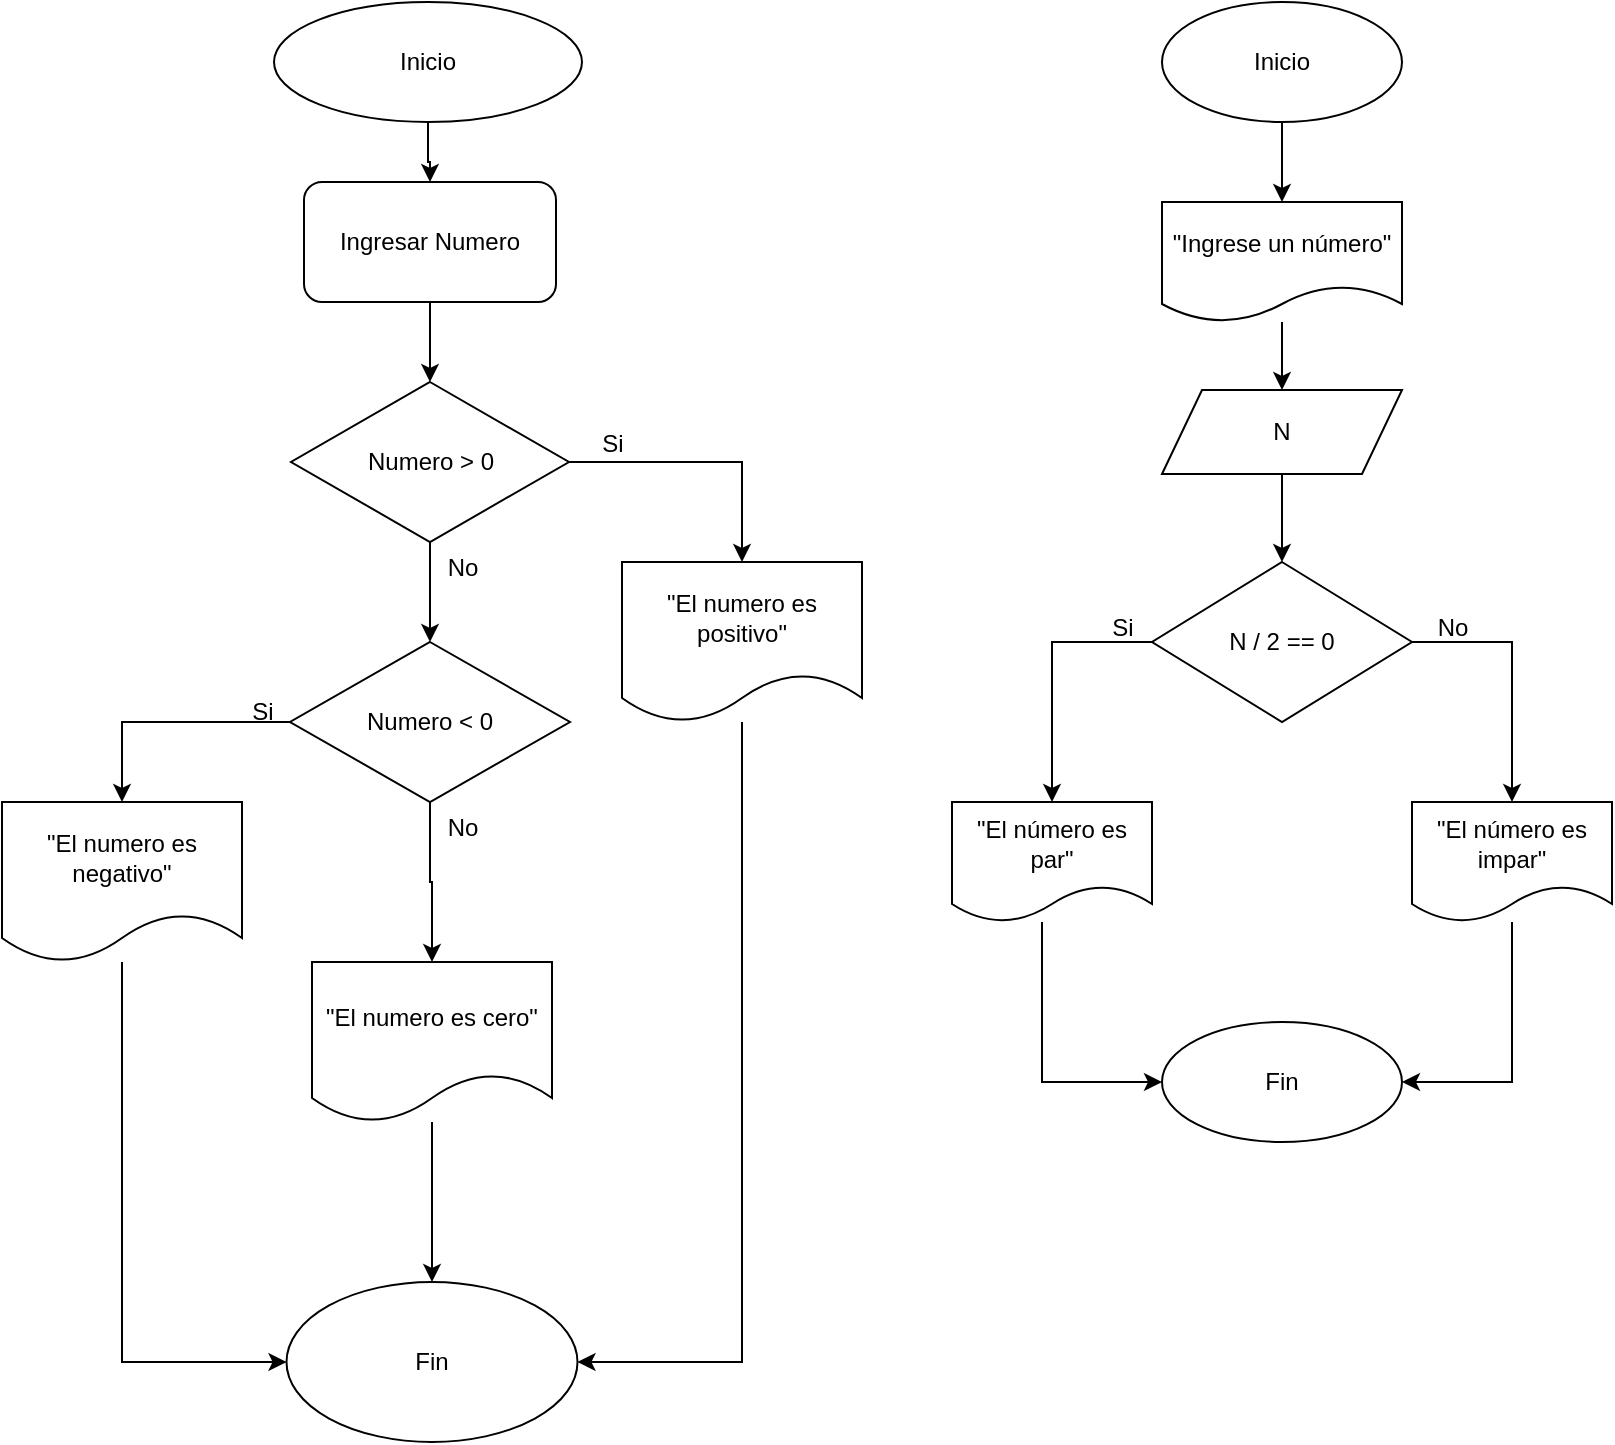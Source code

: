 <mxfile version="26.0.13">
  <diagram name="Página-1" id="d4MDyCjuay_kf09EfJxL">
    <mxGraphModel dx="1341" dy="759" grid="1" gridSize="10" guides="1" tooltips="1" connect="1" arrows="1" fold="1" page="1" pageScale="1" pageWidth="827" pageHeight="1169" background="none" math="0" shadow="0">
      <root>
        <mxCell id="0" />
        <mxCell id="1" parent="0" />
        <mxCell id="ODquyuXMhCRUw1BkOLDp-3" style="edgeStyle=orthogonalEdgeStyle;rounded=0;orthogonalLoop=1;jettySize=auto;html=1;entryX=0.5;entryY=0;entryDx=0;entryDy=0;" parent="1" source="ODquyuXMhCRUw1BkOLDp-1" target="ODquyuXMhCRUw1BkOLDp-2" edge="1">
          <mxGeometry relative="1" as="geometry" />
        </mxCell>
        <mxCell id="ODquyuXMhCRUw1BkOLDp-1" value="Inicio" style="ellipse;whiteSpace=wrap;html=1;" parent="1" vertex="1">
          <mxGeometry x="146" y="40" width="154" height="60" as="geometry" />
        </mxCell>
        <mxCell id="ODquyuXMhCRUw1BkOLDp-5" style="edgeStyle=orthogonalEdgeStyle;rounded=0;orthogonalLoop=1;jettySize=auto;html=1;" parent="1" source="ODquyuXMhCRUw1BkOLDp-2" target="ODquyuXMhCRUw1BkOLDp-4" edge="1">
          <mxGeometry relative="1" as="geometry" />
        </mxCell>
        <mxCell id="ODquyuXMhCRUw1BkOLDp-2" value="Ingresar Numero" style="rounded=1;whiteSpace=wrap;html=1;" parent="1" vertex="1">
          <mxGeometry x="161" y="130" width="126" height="60" as="geometry" />
        </mxCell>
        <mxCell id="ODquyuXMhCRUw1BkOLDp-7" style="edgeStyle=orthogonalEdgeStyle;rounded=0;orthogonalLoop=1;jettySize=auto;html=1;entryX=0.5;entryY=0;entryDx=0;entryDy=0;" parent="1" source="ODquyuXMhCRUw1BkOLDp-4" target="ODquyuXMhCRUw1BkOLDp-13" edge="1">
          <mxGeometry relative="1" as="geometry">
            <mxPoint x="362" y="310" as="targetPoint" />
          </mxGeometry>
        </mxCell>
        <mxCell id="ODquyuXMhCRUw1BkOLDp-11" style="edgeStyle=orthogonalEdgeStyle;rounded=0;orthogonalLoop=1;jettySize=auto;html=1;entryX=0.5;entryY=0;entryDx=0;entryDy=0;" parent="1" source="ODquyuXMhCRUw1BkOLDp-4" target="ODquyuXMhCRUw1BkOLDp-10" edge="1">
          <mxGeometry relative="1" as="geometry" />
        </mxCell>
        <mxCell id="ODquyuXMhCRUw1BkOLDp-4" value="Numero &amp;gt; 0" style="rhombus;whiteSpace=wrap;html=1;fontSize=12;" parent="1" vertex="1">
          <mxGeometry x="154.5" y="230" width="139" height="80" as="geometry" />
        </mxCell>
        <mxCell id="ODquyuXMhCRUw1BkOLDp-8" value="Si" style="text;html=1;align=center;verticalAlign=middle;resizable=0;points=[];autosize=1;strokeColor=none;fillColor=none;" parent="1" vertex="1">
          <mxGeometry x="300" y="246" width="30" height="30" as="geometry" />
        </mxCell>
        <mxCell id="ODquyuXMhCRUw1BkOLDp-15" style="edgeStyle=orthogonalEdgeStyle;rounded=0;orthogonalLoop=1;jettySize=auto;html=1;entryX=0.5;entryY=0;entryDx=0;entryDy=0;" parent="1" source="ODquyuXMhCRUw1BkOLDp-10" target="ODquyuXMhCRUw1BkOLDp-14" edge="1">
          <mxGeometry relative="1" as="geometry" />
        </mxCell>
        <mxCell id="ODquyuXMhCRUw1BkOLDp-18" style="edgeStyle=orthogonalEdgeStyle;rounded=0;orthogonalLoop=1;jettySize=auto;html=1;entryX=0.5;entryY=0;entryDx=0;entryDy=0;" parent="1" source="ODquyuXMhCRUw1BkOLDp-10" target="ODquyuXMhCRUw1BkOLDp-17" edge="1">
          <mxGeometry relative="1" as="geometry" />
        </mxCell>
        <mxCell id="ODquyuXMhCRUw1BkOLDp-10" value="Numero &amp;lt; 0" style="rhombus;whiteSpace=wrap;html=1;" parent="1" vertex="1">
          <mxGeometry x="154" y="360" width="140" height="80" as="geometry" />
        </mxCell>
        <mxCell id="ODquyuXMhCRUw1BkOLDp-12" value="No" style="text;html=1;align=center;verticalAlign=middle;resizable=0;points=[];autosize=1;strokeColor=none;fillColor=none;" parent="1" vertex="1">
          <mxGeometry x="220" y="308" width="40" height="30" as="geometry" />
        </mxCell>
        <mxCell id="ODquyuXMhCRUw1BkOLDp-20" style="edgeStyle=orthogonalEdgeStyle;rounded=0;orthogonalLoop=1;jettySize=auto;html=1;entryX=1;entryY=0.5;entryDx=0;entryDy=0;" parent="1" source="ODquyuXMhCRUw1BkOLDp-13" target="ODquyuXMhCRUw1BkOLDp-19" edge="1">
          <mxGeometry relative="1" as="geometry">
            <mxPoint x="380" y="720" as="targetPoint" />
            <Array as="points">
              <mxPoint x="380" y="720" />
            </Array>
          </mxGeometry>
        </mxCell>
        <mxCell id="ODquyuXMhCRUw1BkOLDp-13" value="&quot;El numero es positivo&quot;" style="shape=document;whiteSpace=wrap;html=1;boundedLbl=1;fontSize=12;" parent="1" vertex="1">
          <mxGeometry x="320" y="320" width="120" height="80" as="geometry" />
        </mxCell>
        <mxCell id="ODquyuXMhCRUw1BkOLDp-22" style="edgeStyle=orthogonalEdgeStyle;rounded=0;orthogonalLoop=1;jettySize=auto;html=1;entryX=0;entryY=0.5;entryDx=0;entryDy=0;" parent="1" source="ODquyuXMhCRUw1BkOLDp-14" target="ODquyuXMhCRUw1BkOLDp-19" edge="1">
          <mxGeometry relative="1" as="geometry">
            <Array as="points">
              <mxPoint x="70" y="720" />
            </Array>
          </mxGeometry>
        </mxCell>
        <mxCell id="ODquyuXMhCRUw1BkOLDp-14" value="&quot;El numero es negativo&quot;" style="shape=document;whiteSpace=wrap;html=1;boundedLbl=1;" parent="1" vertex="1">
          <mxGeometry x="10" y="440" width="120" height="80" as="geometry" />
        </mxCell>
        <mxCell id="ODquyuXMhCRUw1BkOLDp-16" value="Si" style="text;html=1;align=center;verticalAlign=middle;resizable=0;points=[];autosize=1;strokeColor=none;fillColor=none;" parent="1" vertex="1">
          <mxGeometry x="124.5" y="380" width="30" height="30" as="geometry" />
        </mxCell>
        <mxCell id="ODquyuXMhCRUw1BkOLDp-21" style="edgeStyle=orthogonalEdgeStyle;rounded=0;orthogonalLoop=1;jettySize=auto;html=1;entryX=0.5;entryY=0;entryDx=0;entryDy=0;" parent="1" source="ODquyuXMhCRUw1BkOLDp-17" target="ODquyuXMhCRUw1BkOLDp-19" edge="1">
          <mxGeometry relative="1" as="geometry" />
        </mxCell>
        <mxCell id="ODquyuXMhCRUw1BkOLDp-17" value="&quot;El numero es cero&quot;" style="shape=document;whiteSpace=wrap;html=1;boundedLbl=1;" parent="1" vertex="1">
          <mxGeometry x="165" y="520" width="120" height="80" as="geometry" />
        </mxCell>
        <mxCell id="ODquyuXMhCRUw1BkOLDp-19" value="Fin" style="ellipse;whiteSpace=wrap;html=1;" parent="1" vertex="1">
          <mxGeometry x="152.25" y="680" width="145.5" height="80" as="geometry" />
        </mxCell>
        <mxCell id="7TigL9Vtz1ucOU6cEGIk-5" style="edgeStyle=orthogonalEdgeStyle;rounded=0;orthogonalLoop=1;jettySize=auto;html=1;entryX=0.5;entryY=0;entryDx=0;entryDy=0;" edge="1" parent="1" source="7TigL9Vtz1ucOU6cEGIk-1" target="7TigL9Vtz1ucOU6cEGIk-2">
          <mxGeometry relative="1" as="geometry" />
        </mxCell>
        <mxCell id="7TigL9Vtz1ucOU6cEGIk-1" value="Inicio" style="ellipse;whiteSpace=wrap;html=1;" vertex="1" parent="1">
          <mxGeometry x="590" y="40" width="120" height="60" as="geometry" />
        </mxCell>
        <mxCell id="7TigL9Vtz1ucOU6cEGIk-6" style="edgeStyle=orthogonalEdgeStyle;rounded=0;orthogonalLoop=1;jettySize=auto;html=1;" edge="1" parent="1" source="7TigL9Vtz1ucOU6cEGIk-2" target="7TigL9Vtz1ucOU6cEGIk-3">
          <mxGeometry relative="1" as="geometry" />
        </mxCell>
        <mxCell id="7TigL9Vtz1ucOU6cEGIk-2" value="&quot;Ingrese un número&quot;" style="shape=document;whiteSpace=wrap;html=1;boundedLbl=1;" vertex="1" parent="1">
          <mxGeometry x="590" y="140" width="120" height="60" as="geometry" />
        </mxCell>
        <mxCell id="7TigL9Vtz1ucOU6cEGIk-7" style="edgeStyle=orthogonalEdgeStyle;rounded=0;orthogonalLoop=1;jettySize=auto;html=1;entryX=0.5;entryY=0;entryDx=0;entryDy=0;" edge="1" parent="1" source="7TigL9Vtz1ucOU6cEGIk-3" target="7TigL9Vtz1ucOU6cEGIk-4">
          <mxGeometry relative="1" as="geometry" />
        </mxCell>
        <mxCell id="7TigL9Vtz1ucOU6cEGIk-3" value="N" style="shape=parallelogram;perimeter=parallelogramPerimeter;whiteSpace=wrap;html=1;fixedSize=1;" vertex="1" parent="1">
          <mxGeometry x="590" y="234" width="120" height="42" as="geometry" />
        </mxCell>
        <mxCell id="7TigL9Vtz1ucOU6cEGIk-10" style="edgeStyle=orthogonalEdgeStyle;rounded=0;orthogonalLoop=1;jettySize=auto;html=1;entryX=0.5;entryY=0;entryDx=0;entryDy=0;" edge="1" parent="1" source="7TigL9Vtz1ucOU6cEGIk-4" target="7TigL9Vtz1ucOU6cEGIk-9">
          <mxGeometry relative="1" as="geometry">
            <Array as="points">
              <mxPoint x="765" y="360" />
            </Array>
          </mxGeometry>
        </mxCell>
        <mxCell id="7TigL9Vtz1ucOU6cEGIk-11" style="edgeStyle=orthogonalEdgeStyle;rounded=0;orthogonalLoop=1;jettySize=auto;html=1;entryX=0.5;entryY=0;entryDx=0;entryDy=0;" edge="1" parent="1" source="7TigL9Vtz1ucOU6cEGIk-4" target="7TigL9Vtz1ucOU6cEGIk-8">
          <mxGeometry relative="1" as="geometry">
            <Array as="points">
              <mxPoint x="535" y="360" />
            </Array>
          </mxGeometry>
        </mxCell>
        <mxCell id="7TigL9Vtz1ucOU6cEGIk-4" value="N / 2 == 0" style="rhombus;whiteSpace=wrap;html=1;" vertex="1" parent="1">
          <mxGeometry x="585" y="320" width="130" height="80" as="geometry" />
        </mxCell>
        <mxCell id="7TigL9Vtz1ucOU6cEGIk-16" style="edgeStyle=orthogonalEdgeStyle;rounded=0;orthogonalLoop=1;jettySize=auto;html=1;entryX=0;entryY=0.5;entryDx=0;entryDy=0;" edge="1" parent="1" source="7TigL9Vtz1ucOU6cEGIk-8" target="7TigL9Vtz1ucOU6cEGIk-15">
          <mxGeometry relative="1" as="geometry">
            <Array as="points">
              <mxPoint x="530" y="580" />
            </Array>
          </mxGeometry>
        </mxCell>
        <mxCell id="7TigL9Vtz1ucOU6cEGIk-8" value="&quot;El número es par&quot;" style="shape=document;whiteSpace=wrap;html=1;boundedLbl=1;" vertex="1" parent="1">
          <mxGeometry x="485" y="440" width="100" height="60" as="geometry" />
        </mxCell>
        <mxCell id="7TigL9Vtz1ucOU6cEGIk-17" style="edgeStyle=orthogonalEdgeStyle;rounded=0;orthogonalLoop=1;jettySize=auto;html=1;entryX=1;entryY=0.5;entryDx=0;entryDy=0;" edge="1" parent="1" source="7TigL9Vtz1ucOU6cEGIk-9" target="7TigL9Vtz1ucOU6cEGIk-15">
          <mxGeometry relative="1" as="geometry">
            <Array as="points">
              <mxPoint x="765" y="580" />
            </Array>
          </mxGeometry>
        </mxCell>
        <mxCell id="7TigL9Vtz1ucOU6cEGIk-9" value="&quot;El número es impar&quot;" style="shape=document;whiteSpace=wrap;html=1;boundedLbl=1;" vertex="1" parent="1">
          <mxGeometry x="715" y="440" width="100" height="60" as="geometry" />
        </mxCell>
        <mxCell id="7TigL9Vtz1ucOU6cEGIk-12" value="Si" style="text;html=1;align=center;verticalAlign=middle;resizable=0;points=[];autosize=1;strokeColor=none;fillColor=none;" vertex="1" parent="1">
          <mxGeometry x="555" y="338" width="30" height="30" as="geometry" />
        </mxCell>
        <mxCell id="7TigL9Vtz1ucOU6cEGIk-13" value="No" style="text;html=1;align=center;verticalAlign=middle;resizable=0;points=[];autosize=1;strokeColor=none;fillColor=none;" vertex="1" parent="1">
          <mxGeometry x="715" y="338" width="40" height="30" as="geometry" />
        </mxCell>
        <mxCell id="7TigL9Vtz1ucOU6cEGIk-14" value="No" style="text;html=1;align=center;verticalAlign=middle;resizable=0;points=[];autosize=1;strokeColor=none;fillColor=none;" vertex="1" parent="1">
          <mxGeometry x="220" y="438" width="40" height="30" as="geometry" />
        </mxCell>
        <mxCell id="7TigL9Vtz1ucOU6cEGIk-15" value="Fin" style="ellipse;whiteSpace=wrap;html=1;" vertex="1" parent="1">
          <mxGeometry x="590" y="550" width="120" height="60" as="geometry" />
        </mxCell>
      </root>
    </mxGraphModel>
  </diagram>
</mxfile>
